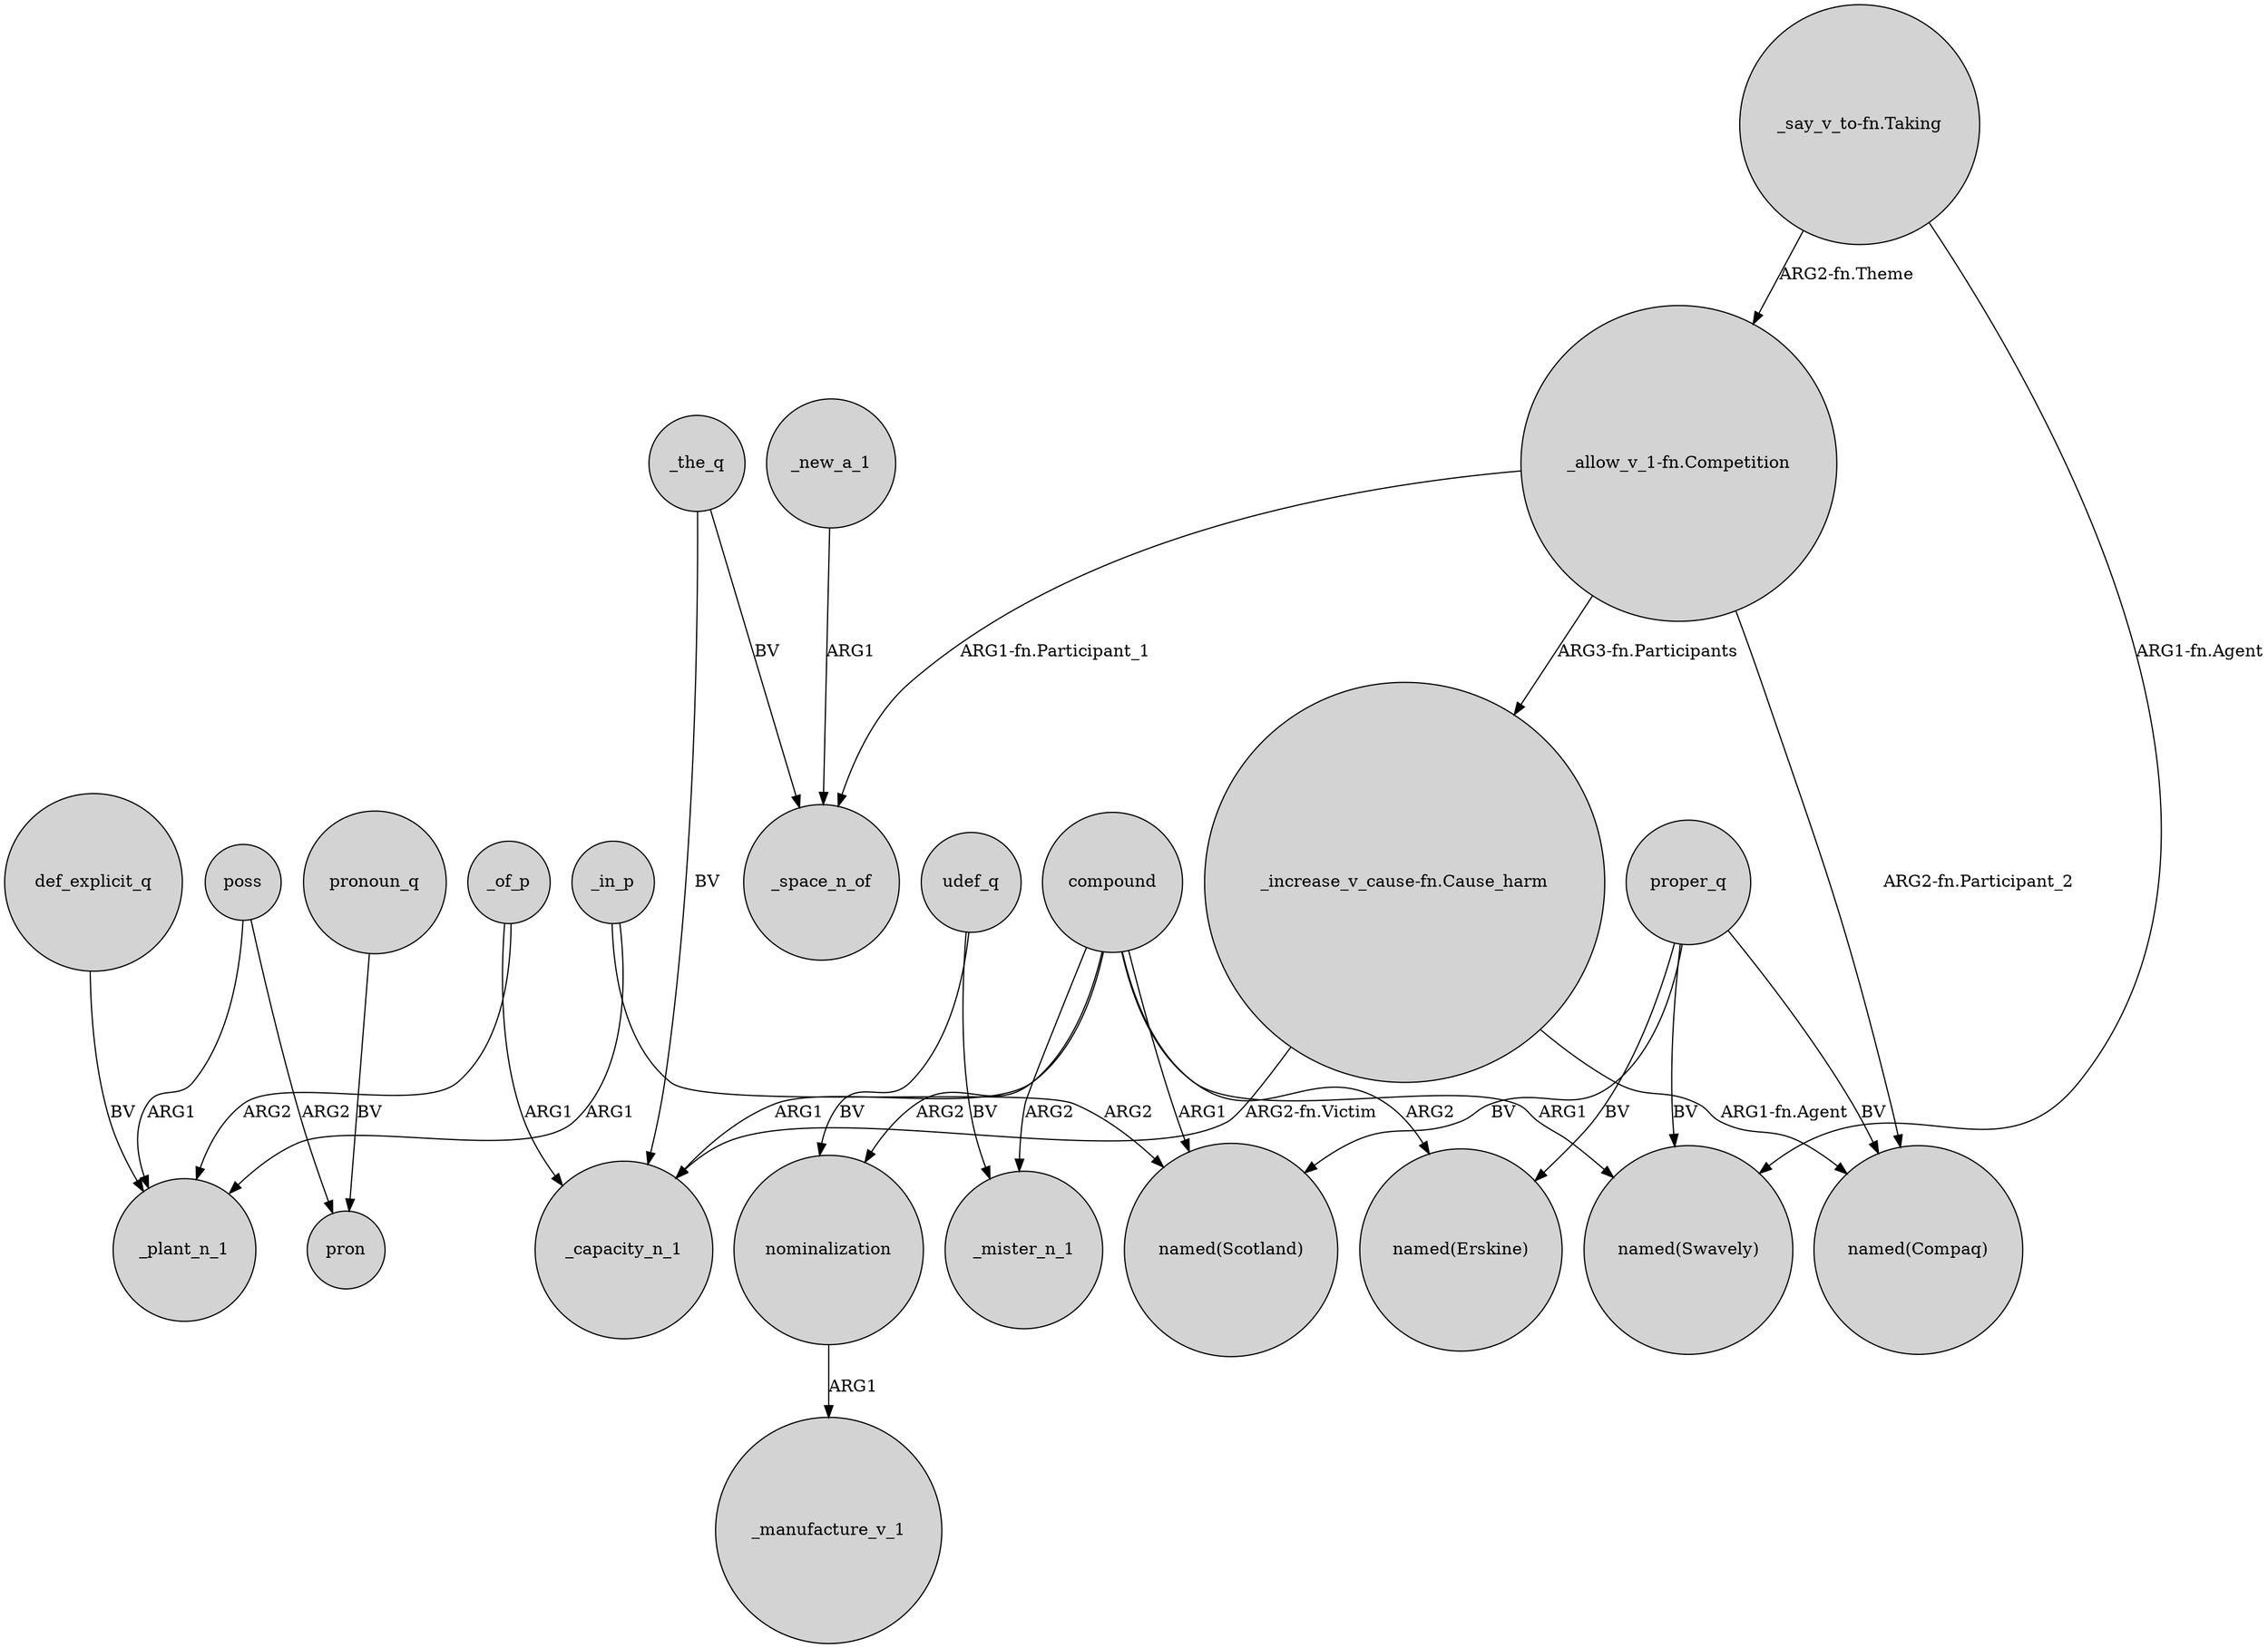 digraph {
	node [shape=circle style=filled]
	poss -> _plant_n_1 [label=ARG1]
	_of_p -> _plant_n_1 [label=ARG2]
	compound -> _mister_n_1 [label=ARG2]
	_the_q -> _capacity_n_1 [label=BV]
	proper_q -> "named(Scotland)" [label=BV]
	"_say_v_to-fn.Taking" -> "named(Swavely)" [label="ARG1-fn.Agent"]
	proper_q -> "named(Erskine)" [label=BV]
	_of_p -> _capacity_n_1 [label=ARG1]
	udef_q -> nominalization [label=BV]
	udef_q -> _mister_n_1 [label=BV]
	compound -> nominalization [label=ARG2]
	proper_q -> "named(Swavely)" [label=BV]
	def_explicit_q -> _plant_n_1 [label=BV]
	pronoun_q -> pron [label=BV]
	_in_p -> "named(Scotland)" [label=ARG2]
	poss -> pron [label=ARG2]
	_in_p -> _plant_n_1 [label=ARG1]
	compound -> "named(Swavely)" [label=ARG1]
	"_increase_v_cause-fn.Cause_harm" -> _capacity_n_1 [label="ARG2-fn.Victim"]
	compound -> _capacity_n_1 [label=ARG1]
	compound -> "named(Scotland)" [label=ARG1]
	_the_q -> _space_n_of [label=BV]
	"_allow_v_1-fn.Competition" -> "named(Compaq)" [label="ARG2-fn.Participant_2"]
	proper_q -> "named(Compaq)" [label=BV]
	compound -> "named(Erskine)" [label=ARG2]
	"_allow_v_1-fn.Competition" -> "_increase_v_cause-fn.Cause_harm" [label="ARG3-fn.Participants"]
	"_increase_v_cause-fn.Cause_harm" -> "named(Compaq)" [label="ARG1-fn.Agent"]
	nominalization -> _manufacture_v_1 [label=ARG1]
	_new_a_1 -> _space_n_of [label=ARG1]
	"_say_v_to-fn.Taking" -> "_allow_v_1-fn.Competition" [label="ARG2-fn.Theme"]
	"_allow_v_1-fn.Competition" -> _space_n_of [label="ARG1-fn.Participant_1"]
}
